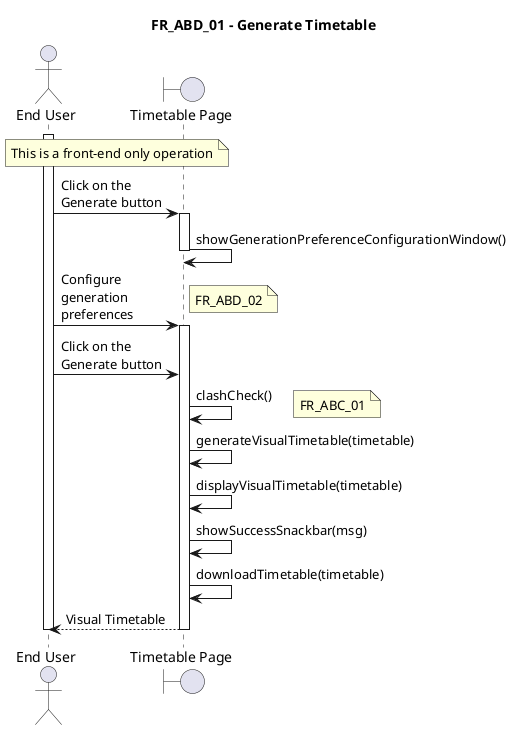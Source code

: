 @startuml FR_ABD_01
title FR_ABD_01 - Generate Timetable
skinparam maxMessageSize 125

actor "End User" as eu
boundary "Timetable Page" as fe
' control "TimetableController" as ct
' entity "Timetable" as en
' database "Database" as db

activate eu

note across : This is a front-end only operation


eu -> fe ++ : Click on the Generate button
fe -> fe -- : showGenerationPreferenceConfigurationWindow()

eu -> fe ++ : Configure generation preferences
note right : FR_ABD_02
eu -> fe : Click on the Generate button

fe -> fe : clashCheck()
note right : FR_ABC_01

fe -> fe : generateVisualTimetable(timetable)
fe -> fe : displayVisualTimetable(timetable)
fe -> fe : showSuccessSnackbar(msg)
fe -> fe : downloadTimetable(timetable)
return Visual Timetable


deactivate eu

@enduml
